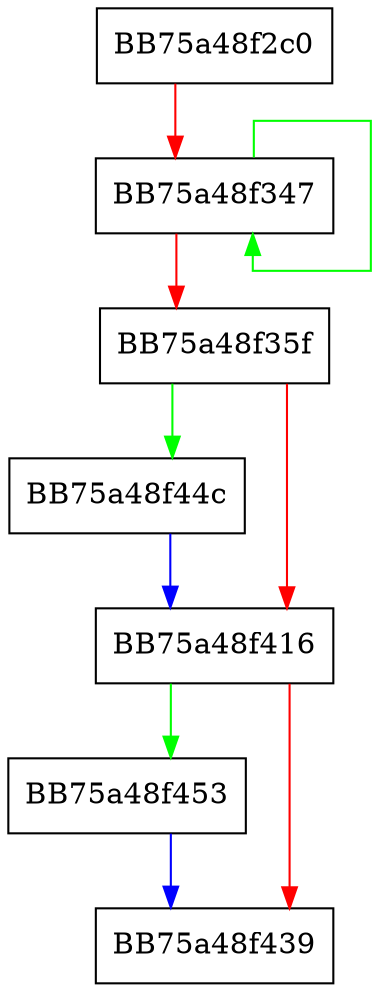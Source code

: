 digraph reset {
  node [shape="box"];
  graph [splines=ortho];
  BB75a48f2c0 -> BB75a48f347 [color="red"];
  BB75a48f347 -> BB75a48f347 [color="green"];
  BB75a48f347 -> BB75a48f35f [color="red"];
  BB75a48f35f -> BB75a48f44c [color="green"];
  BB75a48f35f -> BB75a48f416 [color="red"];
  BB75a48f416 -> BB75a48f453 [color="green"];
  BB75a48f416 -> BB75a48f439 [color="red"];
  BB75a48f44c -> BB75a48f416 [color="blue"];
  BB75a48f453 -> BB75a48f439 [color="blue"];
}